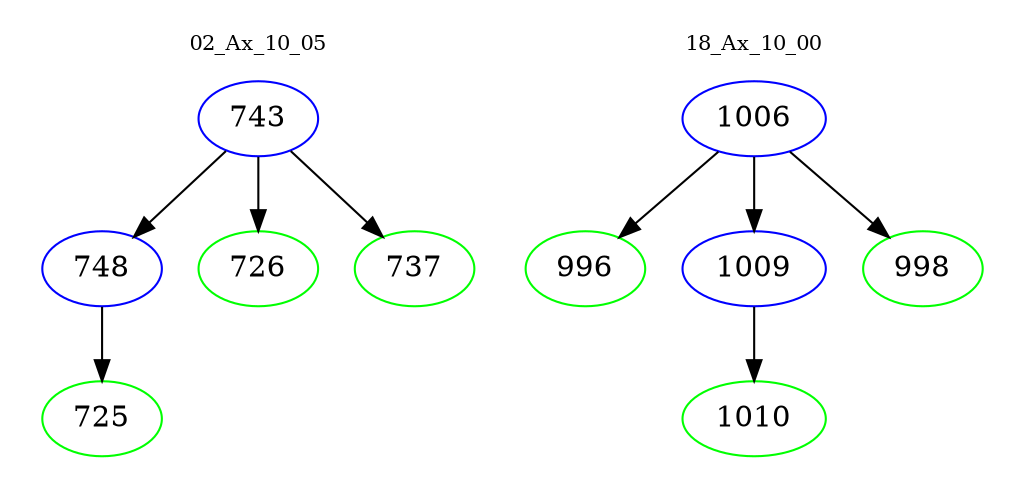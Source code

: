 digraph{
subgraph cluster_0 {
color = white
label = "02_Ax_10_05";
fontsize=10;
T0_743 [label="743", color="blue"]
T0_743 -> T0_748 [color="black"]
T0_748 [label="748", color="blue"]
T0_748 -> T0_725 [color="black"]
T0_725 [label="725", color="green"]
T0_743 -> T0_726 [color="black"]
T0_726 [label="726", color="green"]
T0_743 -> T0_737 [color="black"]
T0_737 [label="737", color="green"]
}
subgraph cluster_1 {
color = white
label = "18_Ax_10_00";
fontsize=10;
T1_1006 [label="1006", color="blue"]
T1_1006 -> T1_996 [color="black"]
T1_996 [label="996", color="green"]
T1_1006 -> T1_1009 [color="black"]
T1_1009 [label="1009", color="blue"]
T1_1009 -> T1_1010 [color="black"]
T1_1010 [label="1010", color="green"]
T1_1006 -> T1_998 [color="black"]
T1_998 [label="998", color="green"]
}
}
